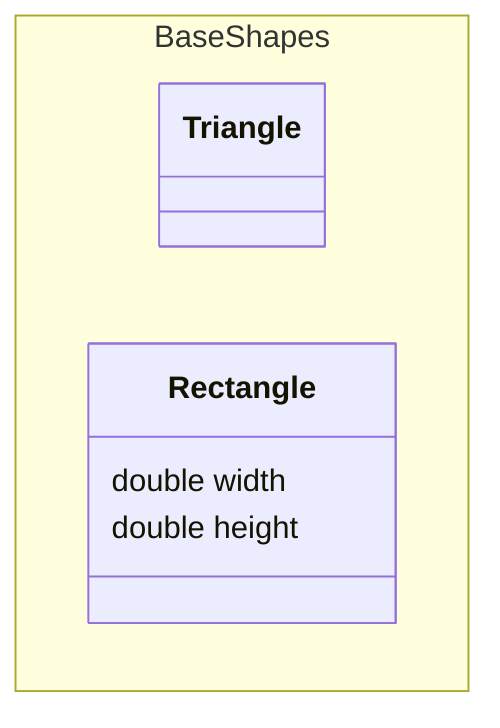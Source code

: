 classDiagram
    namespace BaseShapes {
        class Triangle
        class Rectangle {
            double width
            double height
        }
    }